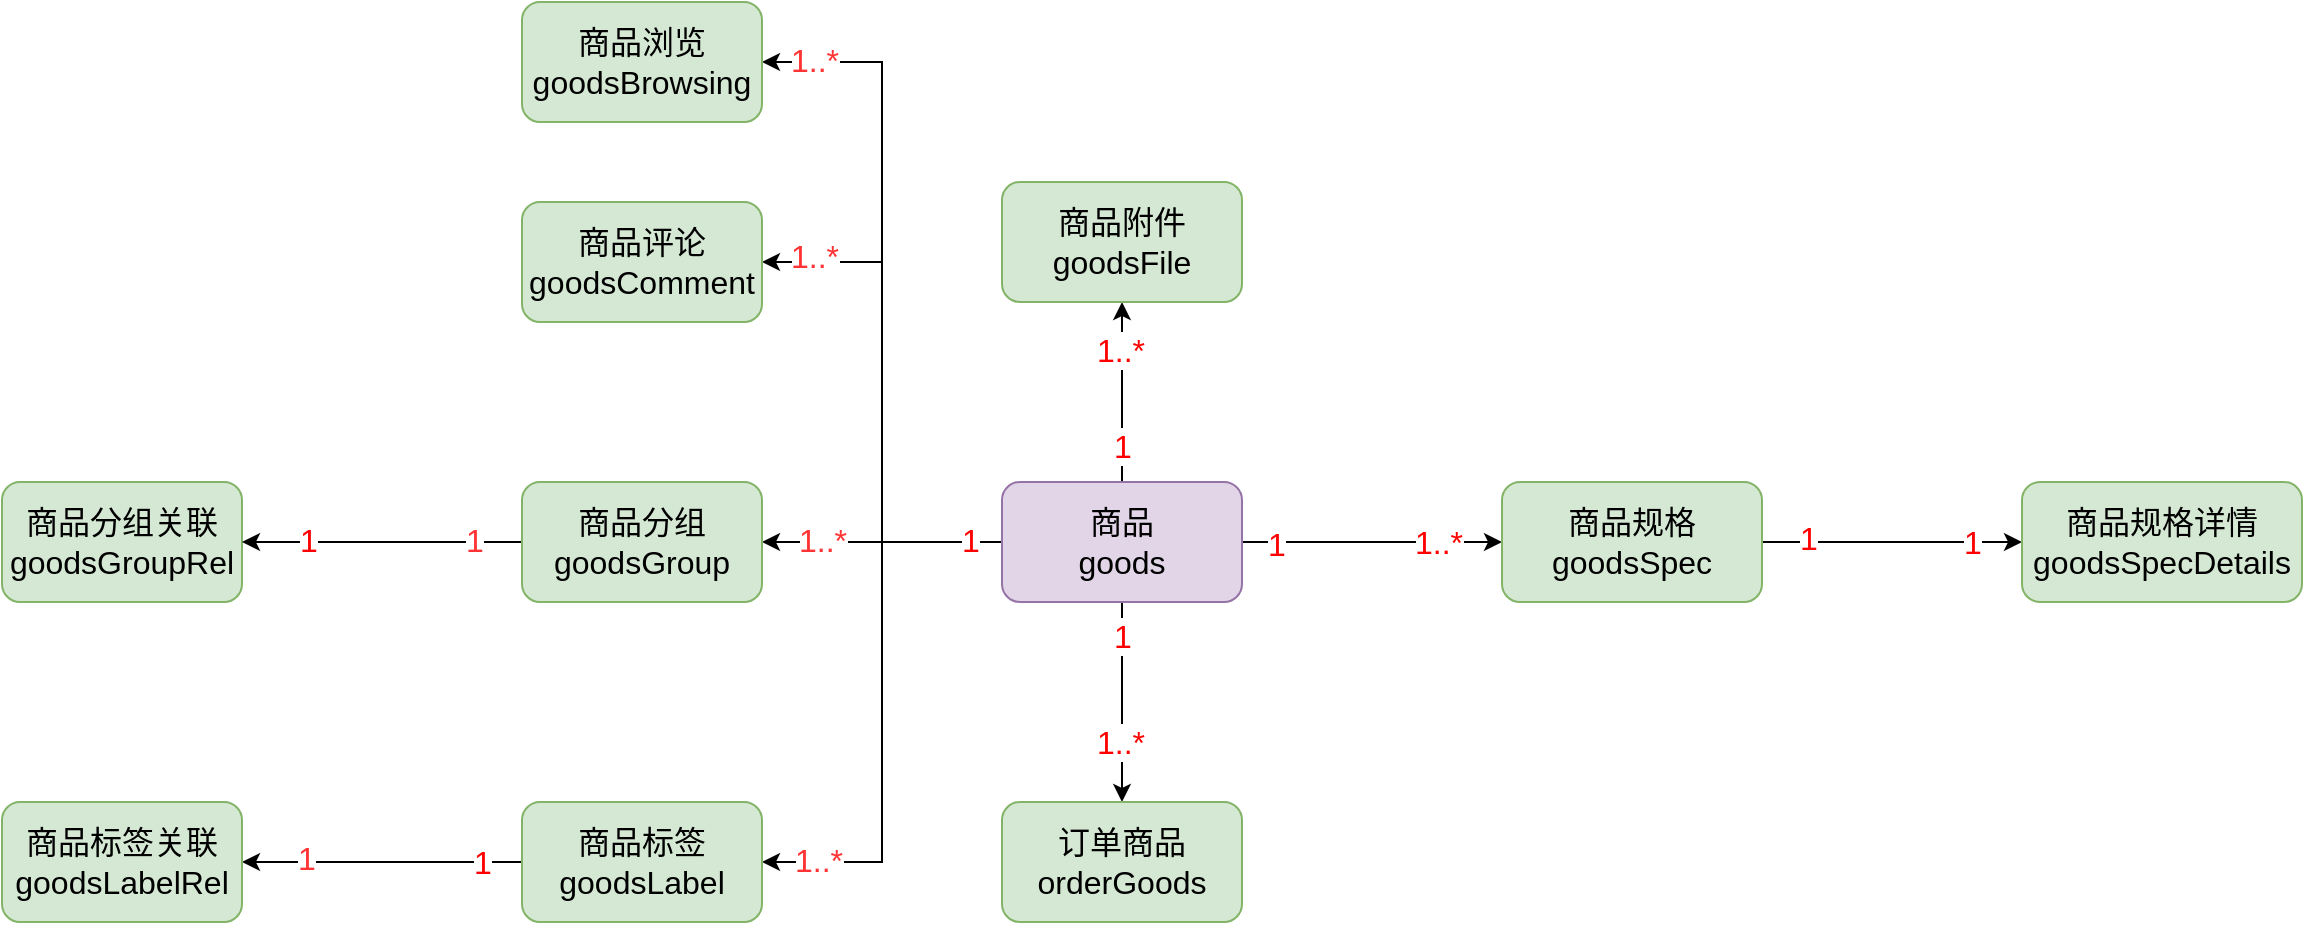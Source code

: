 <mxfile version="27.1.4">
  <diagram name="第 1 页" id="8FFiIWh8N2woqoUGbPHX">
    <mxGraphModel dx="2253" dy="751" grid="1" gridSize="10" guides="1" tooltips="1" connect="1" arrows="1" fold="1" page="1" pageScale="1" pageWidth="827" pageHeight="1169" math="0" shadow="0">
      <root>
        <mxCell id="0" />
        <mxCell id="1" parent="0" />
        <mxCell id="2DYy-ceUE8Ng5VwbSYPf-3" value="" style="edgeStyle=orthogonalEdgeStyle;rounded=0;orthogonalLoop=1;jettySize=auto;html=1;" parent="1" source="2DYy-ceUE8Ng5VwbSYPf-1" target="2DYy-ceUE8Ng5VwbSYPf-2" edge="1">
          <mxGeometry relative="1" as="geometry" />
        </mxCell>
        <mxCell id="2DYy-ceUE8Ng5VwbSYPf-26" value="1" style="edgeLabel;html=1;align=center;verticalAlign=middle;resizable=0;points=[];fontSize=16;fontColor=#FF0000;" parent="2DYy-ceUE8Ng5VwbSYPf-3" vertex="1" connectable="0">
          <mxGeometry x="-0.739" y="-1" relative="1" as="geometry">
            <mxPoint as="offset" />
          </mxGeometry>
        </mxCell>
        <mxCell id="2DYy-ceUE8Ng5VwbSYPf-27" value="1..*" style="edgeLabel;html=1;align=center;verticalAlign=middle;resizable=0;points=[];fontSize=16;fontColor=#FF0000;" parent="2DYy-ceUE8Ng5VwbSYPf-3" vertex="1" connectable="0">
          <mxGeometry x="0.508" relative="1" as="geometry">
            <mxPoint as="offset" />
          </mxGeometry>
        </mxCell>
        <mxCell id="2DYy-ceUE8Ng5VwbSYPf-8" value="" style="edgeStyle=orthogonalEdgeStyle;rounded=0;orthogonalLoop=1;jettySize=auto;html=1;" parent="1" source="2DYy-ceUE8Ng5VwbSYPf-1" target="2DYy-ceUE8Ng5VwbSYPf-7" edge="1">
          <mxGeometry relative="1" as="geometry" />
        </mxCell>
        <mxCell id="2DYy-ceUE8Ng5VwbSYPf-44" value="1" style="edgeLabel;html=1;align=center;verticalAlign=middle;resizable=0;points=[];fontSize=16;fontColor=#FF0000;" parent="2DYy-ceUE8Ng5VwbSYPf-8" vertex="1" connectable="0">
          <mxGeometry x="-0.6" relative="1" as="geometry">
            <mxPoint as="offset" />
          </mxGeometry>
        </mxCell>
        <mxCell id="2DYy-ceUE8Ng5VwbSYPf-45" value="1..*" style="edgeLabel;html=1;align=center;verticalAlign=middle;resizable=0;points=[];fontSize=16;fontColor=#FF0000;" parent="2DYy-ceUE8Ng5VwbSYPf-8" vertex="1" connectable="0">
          <mxGeometry x="0.622" y="1" relative="1" as="geometry">
            <mxPoint y="7" as="offset" />
          </mxGeometry>
        </mxCell>
        <mxCell id="2DYy-ceUE8Ng5VwbSYPf-9" value="" style="edgeStyle=orthogonalEdgeStyle;rounded=0;orthogonalLoop=1;jettySize=auto;html=1;" parent="1" source="2DYy-ceUE8Ng5VwbSYPf-1" target="2DYy-ceUE8Ng5VwbSYPf-6" edge="1">
          <mxGeometry relative="1" as="geometry" />
        </mxCell>
        <mxCell id="2DYy-ceUE8Ng5VwbSYPf-32" value="1" style="edgeLabel;html=1;align=center;verticalAlign=middle;resizable=0;points=[];fontSize=16;fontColor=#FF0000;" parent="2DYy-ceUE8Ng5VwbSYPf-9" vertex="1" connectable="0">
          <mxGeometry x="-0.66" relative="1" as="geometry">
            <mxPoint as="offset" />
          </mxGeometry>
        </mxCell>
        <mxCell id="2DYy-ceUE8Ng5VwbSYPf-33" value="1..*" style="edgeLabel;html=1;align=center;verticalAlign=middle;resizable=0;points=[];fontSize=16;fontColor=#FF0000;" parent="2DYy-ceUE8Ng5VwbSYPf-9" vertex="1" connectable="0">
          <mxGeometry x="0.4" y="-1" relative="1" as="geometry">
            <mxPoint as="offset" />
          </mxGeometry>
        </mxCell>
        <mxCell id="2DYy-ceUE8Ng5VwbSYPf-14" style="edgeStyle=orthogonalEdgeStyle;rounded=0;orthogonalLoop=1;jettySize=auto;html=1;exitX=0;exitY=0.5;exitDx=0;exitDy=0;entryX=1;entryY=0.5;entryDx=0;entryDy=0;" parent="1" source="2DYy-ceUE8Ng5VwbSYPf-1" target="2DYy-ceUE8Ng5VwbSYPf-11" edge="1">
          <mxGeometry relative="1" as="geometry" />
        </mxCell>
        <mxCell id="2DYy-ceUE8Ng5VwbSYPf-36" value="1..*" style="edgeLabel;html=1;align=center;verticalAlign=middle;resizable=0;points=[];fontSize=16;fontColor=#FF3333;" parent="2DYy-ceUE8Ng5VwbSYPf-14" vertex="1" connectable="0">
          <mxGeometry x="0.8" y="-3" relative="1" as="geometry">
            <mxPoint as="offset" />
          </mxGeometry>
        </mxCell>
        <mxCell id="2DYy-ceUE8Ng5VwbSYPf-17" style="edgeStyle=orthogonalEdgeStyle;rounded=0;orthogonalLoop=1;jettySize=auto;html=1;exitX=0;exitY=0.5;exitDx=0;exitDy=0;entryX=1;entryY=0.5;entryDx=0;entryDy=0;" parent="1" source="2DYy-ceUE8Ng5VwbSYPf-1" target="2DYy-ceUE8Ng5VwbSYPf-10" edge="1">
          <mxGeometry relative="1" as="geometry" />
        </mxCell>
        <mxCell id="2DYy-ceUE8Ng5VwbSYPf-35" value="1..*" style="edgeLabel;html=1;align=center;verticalAlign=middle;resizable=0;points=[];fontSize=16;fontColor=#FF3333;" parent="2DYy-ceUE8Ng5VwbSYPf-17" vertex="1" connectable="0">
          <mxGeometry x="0.856" y="-1" relative="1" as="geometry">
            <mxPoint as="offset" />
          </mxGeometry>
        </mxCell>
        <mxCell id="2DYy-ceUE8Ng5VwbSYPf-20" style="edgeStyle=orthogonalEdgeStyle;rounded=0;orthogonalLoop=1;jettySize=auto;html=1;exitX=0;exitY=0.5;exitDx=0;exitDy=0;entryX=1;entryY=0.5;entryDx=0;entryDy=0;" parent="1" source="2DYy-ceUE8Ng5VwbSYPf-1" target="2DYy-ceUE8Ng5VwbSYPf-13" edge="1">
          <mxGeometry relative="1" as="geometry" />
        </mxCell>
        <mxCell id="2DYy-ceUE8Ng5VwbSYPf-37" value="1..*" style="edgeLabel;html=1;align=center;verticalAlign=middle;resizable=0;points=[];fontSize=16;fontColor=#FF3333;" parent="2DYy-ceUE8Ng5VwbSYPf-20" vertex="1" connectable="0">
          <mxGeometry x="0.5" y="-1" relative="1" as="geometry">
            <mxPoint as="offset" />
          </mxGeometry>
        </mxCell>
        <mxCell id="2DYy-ceUE8Ng5VwbSYPf-22" style="edgeStyle=orthogonalEdgeStyle;rounded=0;orthogonalLoop=1;jettySize=auto;html=1;exitX=0;exitY=0.5;exitDx=0;exitDy=0;entryX=1;entryY=0.5;entryDx=0;entryDy=0;" parent="1" source="2DYy-ceUE8Ng5VwbSYPf-1" target="2DYy-ceUE8Ng5VwbSYPf-18" edge="1">
          <mxGeometry relative="1" as="geometry" />
        </mxCell>
        <mxCell id="2DYy-ceUE8Ng5VwbSYPf-34" value="1" style="edgeLabel;html=1;align=center;verticalAlign=middle;resizable=0;points=[];fontSize=16;fontColor=#FF0000;" parent="2DYy-ceUE8Ng5VwbSYPf-22" vertex="1" connectable="0">
          <mxGeometry x="-0.886" y="-1" relative="1" as="geometry">
            <mxPoint as="offset" />
          </mxGeometry>
        </mxCell>
        <mxCell id="2DYy-ceUE8Ng5VwbSYPf-38" value="1..*" style="edgeLabel;html=1;align=center;verticalAlign=middle;resizable=0;points=[];fontSize=16;fontColor=#FF3333;" parent="2DYy-ceUE8Ng5VwbSYPf-22" vertex="1" connectable="0">
          <mxGeometry x="0.8" y="2" relative="1" as="geometry">
            <mxPoint y="-3" as="offset" />
          </mxGeometry>
        </mxCell>
        <mxCell id="2DYy-ceUE8Ng5VwbSYPf-1" value="&lt;div&gt;&lt;span style=&quot;font-size: 16px;&quot;&gt;商品&lt;/span&gt;&lt;/div&gt;&lt;font style=&quot;font-size: 16px;&quot;&gt;goods&lt;/font&gt;" style="rounded=1;whiteSpace=wrap;html=1;fillColor=#e1d5e7;strokeColor=#9673a6;" parent="1" vertex="1">
          <mxGeometry x="260" y="300" width="120" height="60" as="geometry" />
        </mxCell>
        <mxCell id="2DYy-ceUE8Ng5VwbSYPf-29" style="edgeStyle=orthogonalEdgeStyle;rounded=0;orthogonalLoop=1;jettySize=auto;html=1;exitX=1;exitY=0.5;exitDx=0;exitDy=0;entryX=0;entryY=0.5;entryDx=0;entryDy=0;" parent="1" source="2DYy-ceUE8Ng5VwbSYPf-2" target="2DYy-ceUE8Ng5VwbSYPf-4" edge="1">
          <mxGeometry relative="1" as="geometry" />
        </mxCell>
        <mxCell id="2DYy-ceUE8Ng5VwbSYPf-30" value="1" style="edgeLabel;html=1;align=center;verticalAlign=middle;resizable=0;points=[];fontSize=16;fontColor=#FF0000;" parent="2DYy-ceUE8Ng5VwbSYPf-29" vertex="1" connectable="0">
          <mxGeometry x="-0.646" y="2" relative="1" as="geometry">
            <mxPoint as="offset" />
          </mxGeometry>
        </mxCell>
        <mxCell id="2DYy-ceUE8Ng5VwbSYPf-31" value="1" style="edgeLabel;html=1;align=center;verticalAlign=middle;resizable=0;points=[];fontSize=16;fontColor=#FF0000;" parent="2DYy-ceUE8Ng5VwbSYPf-29" vertex="1" connectable="0">
          <mxGeometry x="0.615" y="-2" relative="1" as="geometry">
            <mxPoint y="-2" as="offset" />
          </mxGeometry>
        </mxCell>
        <mxCell id="2DYy-ceUE8Ng5VwbSYPf-2" value="&lt;div&gt;&lt;span style=&quot;font-size: 16px;&quot;&gt;商品规格&lt;/span&gt;&lt;/div&gt;&lt;font style=&quot;font-size: 16px;&quot;&gt;goodsSpec&lt;/font&gt;" style="rounded=1;whiteSpace=wrap;html=1;fillColor=#d5e8d4;strokeColor=#82b366;" parent="1" vertex="1">
          <mxGeometry x="510" y="300" width="130" height="60" as="geometry" />
        </mxCell>
        <mxCell id="2DYy-ceUE8Ng5VwbSYPf-4" value="&lt;div&gt;&lt;span style=&quot;font-size: 16px;&quot;&gt;商品规格详情&lt;/span&gt;&lt;/div&gt;&lt;font style=&quot;font-size: 16px;&quot;&gt;goodsSpecDetails&lt;/font&gt;" style="rounded=1;whiteSpace=wrap;html=1;fillColor=#d5e8d4;strokeColor=#82b366;" parent="1" vertex="1">
          <mxGeometry x="770" y="300" width="140" height="60" as="geometry" />
        </mxCell>
        <mxCell id="2DYy-ceUE8Ng5VwbSYPf-6" value="&lt;div&gt;&lt;span style=&quot;font-size: 16px;&quot;&gt;订单商品&lt;/span&gt;&lt;/div&gt;&lt;font style=&quot;font-size: 16px;&quot;&gt;orderGoods&lt;/font&gt;" style="rounded=1;whiteSpace=wrap;html=1;fillColor=#d5e8d4;strokeColor=#82b366;" parent="1" vertex="1">
          <mxGeometry x="260" y="460" width="120" height="60" as="geometry" />
        </mxCell>
        <mxCell id="2DYy-ceUE8Ng5VwbSYPf-7" value="&lt;div&gt;&lt;span style=&quot;font-size: 16px;&quot;&gt;商品附件&lt;/span&gt;&lt;/div&gt;&lt;font style=&quot;font-size: 16px;&quot;&gt;goodsFile&lt;/font&gt;" style="rounded=1;whiteSpace=wrap;html=1;fillColor=#d5e8d4;strokeColor=#82b366;" parent="1" vertex="1">
          <mxGeometry x="260" y="150" width="120" height="60" as="geometry" />
        </mxCell>
        <mxCell id="2DYy-ceUE8Ng5VwbSYPf-10" value="&lt;div&gt;&lt;span style=&quot;font-size: 16px;&quot;&gt;商品浏览&lt;/span&gt;&lt;/div&gt;&lt;font style=&quot;font-size: 16px;&quot;&gt;goodsBrowsing&lt;/font&gt;&lt;span style=&quot;color: rgba(0, 0, 0, 0); font-family: monospace; font-size: 0px; text-align: start; text-wrap: nowrap;&quot;&gt;%3CmxGraphModel%3E%3Croot%3E%3CmxCell%20id%3D%220%22%2F%3E%3CmxCell%20id%3D%221%22%20parent%3D%220%22%2F%3E%3CmxCell%20id%3D%222%22%20value%3D%22%26lt%3Bdiv%26gt%3B%26lt%3Bspan%20style%3D%26quot%3Bfont-size%3A%2016px%3B%26quot%3B%26gt%3B%E5%95%86%E5%93%81%26lt%3B%2Fspan%26gt%3B%26lt%3B%2Fdiv%26gt%3B%26lt%3Bfont%20style%3D%26quot%3Bfont-size%3A%2016px%3B%26quot%3B%26gt%3Bgoods%26lt%3B%2Ffont%26gt%3B%22%20style%3D%22rounded%3D1%3BwhiteSpace%3Dwrap%3Bhtml%3D1%3BfillColor%3D%23d5e8d4%3BstrokeColor%3D%2382b366%3B%22%20vertex%3D%221%22%20parent%3D%221%22%3E%3CmxGeometry%20x%3D%22260%22%20y%3D%22300%22%20width%3D%22120%22%20height%3D%2260%22%20as%3D%22geometry%22%2F%3E%3C%2FmxCell%3E%3C%2Froot%3E%3C%2FmxGraphModel%3E&lt;/span&gt;" style="rounded=1;whiteSpace=wrap;html=1;fillColor=#d5e8d4;strokeColor=#82b366;" parent="1" vertex="1">
          <mxGeometry x="20" y="60" width="120" height="60" as="geometry" />
        </mxCell>
        <mxCell id="2DYy-ceUE8Ng5VwbSYPf-11" value="&lt;div&gt;&lt;span style=&quot;font-size: 16px;&quot;&gt;商品评论&lt;/span&gt;&lt;/div&gt;&lt;font style=&quot;font-size: 16px;&quot;&gt;goodsComment&lt;/font&gt;&lt;span style=&quot;color: rgba(0, 0, 0, 0); font-family: monospace; font-size: 0px; text-align: start; text-wrap: nowrap;&quot;&gt;%3CmxGraphModel%3E%3Croot%3E%3CmxCell%20id%3D%220%22%2F%3E%3CmxCell%20id%3D%221%22%20parent%3D%220%22%2F%3E%3CmxCell%20id%3D%222%22%20value%3D%22%26lt%3Bdiv%26gt%3B%26lt%3Bspan%20style%3D%26quot%3Bfont-size%3A%2016px%3B%26quot%3B%26gt%3B%E5%95%86%E5%93%81%26lt%3B%2Fspan%26gt%3B%26lt%3B%2Fdiv%26gt%3B%26lt%3Bfont%20style%3D%26quot%3Bfont-size%3A%2016px%3B%26quot%3B%26gt%3Bgoods%26lt%3B%2Ffont%26gt%3B%22%20style%3D%22rounded%3D1%3BwhiteSpace%3Dwrap%3Bhtml%3D1%3BfillColor%3D%23d5e8d4%3BstrokeColor%3D%2382b366%3B%22%20vertex%3D%221%22%20parent%3D%221%22%3E%3CmxGeometry%20x%3D%22260%22%20y%3D%22300%22%20width%3D%22120%22%20height%3D%2260%22%20as%3D%22geometry%22%2F%3E%3C%2FmxCell%3E%3C%2Froot%3E%3C%2FmxGraphModel%3E&lt;/span&gt;" style="rounded=1;whiteSpace=wrap;html=1;fillColor=#d5e8d4;strokeColor=#82b366;" parent="1" vertex="1">
          <mxGeometry x="20" y="160" width="120" height="60" as="geometry" />
        </mxCell>
        <mxCell id="2DYy-ceUE8Ng5VwbSYPf-12" value="&lt;div&gt;&lt;span style=&quot;font-size: 16px;&quot;&gt;商品分组关联&lt;/span&gt;&lt;br&gt;&lt;/div&gt;&lt;font style=&quot;font-size: 16px;&quot;&gt;goodsGroupRel&lt;/font&gt;&lt;span style=&quot;color: rgba(0, 0, 0, 0); font-family: monospace; font-size: 0px; text-align: start; text-wrap: nowrap;&quot;&gt;%3CmxGraphModel%3E%3Croot%3E%3CmxCell%20id%3D%220%22%2F%3E%3CmxCell%20id%3D%221%22%20parent%3D%220%22%2F%3E%3CmxCell%20id%3D%222%22%20value%3D%22%26lt%3Bdiv%26gt%3B%26lt%3Bspan%20style%3D%26quot%3Bfont-size%3A%2016px%3B%26quot%3B%26gt%3B%E5%95%86%E5%93%81%26lt%3B%2Fspan%26gt%3B%26lt%3B%2Fdiv%26gt%3B%26lt%3Bfont%20style%3D%26quot%3Bfont-size%3A%2016px%3B%26quot%3B%26gt%3Bgoods%26lt%3B%2Ffont%26gt%3B%22%20style%3D%22rounded%3D1%3BwhiteSpace%3Dwrap%3Bhtml%3D1%3BfillColor%3D%23d5e8d4%3BstrokeColor%3D%2382b366%3B%22%20vertex%3D%221%22%20parent%3D%221%22%3E%3CmxGeometry%20x%3D%22260%22%20y%3D%22300%22%20width%3D%22120%22%20height%3D%2260%22%20as%3D%22geometry%22%2F%3E%3C%2FmxCell%3E%3C%2Froot%3E%3C%2FmxGraphModel%3E&lt;/span&gt;" style="rounded=1;whiteSpace=wrap;html=1;fillColor=#d5e8d4;strokeColor=#82b366;" parent="1" vertex="1">
          <mxGeometry x="-240" y="300" width="120" height="60" as="geometry" />
        </mxCell>
        <mxCell id="2DYy-ceUE8Ng5VwbSYPf-21" value="" style="edgeStyle=orthogonalEdgeStyle;rounded=0;orthogonalLoop=1;jettySize=auto;html=1;" parent="1" source="2DYy-ceUE8Ng5VwbSYPf-13" target="2DYy-ceUE8Ng5VwbSYPf-12" edge="1">
          <mxGeometry relative="1" as="geometry" />
        </mxCell>
        <mxCell id="2DYy-ceUE8Ng5VwbSYPf-42" value="1" style="edgeLabel;html=1;align=center;verticalAlign=middle;resizable=0;points=[];fontSize=16;fontColor=#FF3333;" parent="2DYy-ceUE8Ng5VwbSYPf-21" vertex="1" connectable="0">
          <mxGeometry x="-0.657" y="1" relative="1" as="geometry">
            <mxPoint y="-2" as="offset" />
          </mxGeometry>
        </mxCell>
        <mxCell id="2DYy-ceUE8Ng5VwbSYPf-43" value="1" style="edgeLabel;html=1;align=center;verticalAlign=middle;resizable=0;points=[];fontSize=16;fontColor=#FF0000;" parent="2DYy-ceUE8Ng5VwbSYPf-21" vertex="1" connectable="0">
          <mxGeometry x="0.529" y="-3" relative="1" as="geometry">
            <mxPoint y="2" as="offset" />
          </mxGeometry>
        </mxCell>
        <mxCell id="2DYy-ceUE8Ng5VwbSYPf-13" value="&lt;div&gt;&lt;span style=&quot;font-size: 16px;&quot;&gt;商品分组&lt;/span&gt;&lt;br&gt;&lt;/div&gt;&lt;font style=&quot;font-size: 16px;&quot;&gt;goodsGroup&lt;/font&gt;&lt;span style=&quot;color: rgba(0, 0, 0, 0); font-family: monospace; font-size: 0px; text-align: start; text-wrap: nowrap;&quot;&gt;%3CmxGraphModel%3E%3Croot%3E%3CmxCell%20id%3D%220%22%2F%3E%3CmxCell%20id%3D%221%22%20parent%3D%220%22%2F%3E%3CmxCell%20id%3D%222%22%20value%3D%22%26lt%3Bdiv%26gt%3B%26lt%3Bspan%20style%3D%26quot%3Bfont-size%3A%2016px%3B%26quot%3B%26gt%3B%E5%95%86%E5%93%81%26lt%3B%2Fspan%26gt%3B%26lt%3B%2Fdiv%26gt%3B%26lt%3Bfont%20style%3D%26quot%3Bfont-size%3A%2016px%3B%26quot%3B%26gt%3Bgoods%26lt%3B%2Ffont%26gt%3B%22%20style%3D%22rounded%3D1%3BwhiteSpace%3Dwrap%3Bhtml%3D1%3BfillColor%3D%23d5e8d4%3BstrokeColor%3D%2382b366%3B%22%20vertex%3D%221%22%20parent%3D%221%22%3E%3CmxGeometry%20x%3D%22260%22%20y%3D%22300%22%20width%3D%22120%22%20height%3D%2260%22%20as%3D%22geometry%22%2F%3E%3C%2FmxCell%3E%3C%2Froot%3E%3C%2FmxGraphModel%3E&lt;/span&gt;" style="rounded=1;whiteSpace=wrap;html=1;fillColor=#d5e8d4;strokeColor=#82b366;" parent="1" vertex="1">
          <mxGeometry x="20" y="300" width="120" height="60" as="geometry" />
        </mxCell>
        <mxCell id="2DYy-ceUE8Ng5VwbSYPf-25" style="edgeStyle=orthogonalEdgeStyle;rounded=0;orthogonalLoop=1;jettySize=auto;html=1;exitX=0;exitY=0.5;exitDx=0;exitDy=0;entryX=1;entryY=0.5;entryDx=0;entryDy=0;" parent="1" source="2DYy-ceUE8Ng5VwbSYPf-18" target="2DYy-ceUE8Ng5VwbSYPf-19" edge="1">
          <mxGeometry relative="1" as="geometry" />
        </mxCell>
        <mxCell id="2DYy-ceUE8Ng5VwbSYPf-39" value="1" style="edgeLabel;html=1;align=center;verticalAlign=middle;resizable=0;points=[];fontSize=16;fontColor=#FF0000;" parent="2DYy-ceUE8Ng5VwbSYPf-25" vertex="1" connectable="0">
          <mxGeometry x="-0.757" y="1" relative="1" as="geometry">
            <mxPoint x="-3" y="-1" as="offset" />
          </mxGeometry>
        </mxCell>
        <mxCell id="2DYy-ceUE8Ng5VwbSYPf-40" value="1" style="edgeLabel;html=1;align=center;verticalAlign=middle;resizable=0;points=[];fontSize=16;fontColor=#FF3333;" parent="2DYy-ceUE8Ng5VwbSYPf-25" vertex="1" connectable="0">
          <mxGeometry x="0.543" y="-4" relative="1" as="geometry">
            <mxPoint y="2" as="offset" />
          </mxGeometry>
        </mxCell>
        <mxCell id="2DYy-ceUE8Ng5VwbSYPf-18" value="&lt;div&gt;&lt;span style=&quot;font-size: 16px;&quot;&gt;商品标签&lt;/span&gt;&lt;br&gt;&lt;/div&gt;&lt;font style=&quot;font-size: 16px;&quot;&gt;goodsLabel&lt;/font&gt;&lt;span style=&quot;color: rgba(0, 0, 0, 0); font-family: monospace; font-size: 0px; text-align: start; text-wrap: nowrap;&quot;&gt;%3CmxGraphModel%3E%3Croot%3E%3CmxCell%20id%3D%220%22%2F%3E%3CmxCell%20id%3D%221%22%20parent%3D%220%22%2F%3E%3CmxCell%20id%3D%222%22%20value%3D%22%26lt%3Bdiv%26gt%3B%26lt%3Bspan%20style%3D%26quot%3Bfont-size%3A%2016px%3B%26quot%3B%26gt%3B%E5%95%86%E5%93%81%26lt%3B%2Fspan%26gt%3B%26lt%3B%2Fdiv%26gt%3B%26lt%3Bfont%20style%3D%26quot%3Bfont-size%3A%2016px%3B%26quot%3B%26gt%3Bgoods%26lt%3B%2Ffont%26gt%3B%22%20style%3D%22rounded%3D1%3BwhiteSpace%3Dwrap%3Bhtml%3D1%3BfillColor%3D%23d5e8d4%3BstrokeColor%3D%2382b366%3B%22%20vertex%3D%221%22%20parent%3D%221%22%3E%3CmxGeometry%20x%3D%22260%22%20y%3D%22300%22%20width%3D%22120%22%20height%3D%2260%22%20as%3D%22geometry%22%2F%3E%3C%2FmxCell%3E%3C%2Froot%3E%3C%2FmxGraphModel%3E&lt;/span&gt;" style="rounded=1;whiteSpace=wrap;html=1;fillColor=#d5e8d4;strokeColor=#82b366;" parent="1" vertex="1">
          <mxGeometry x="20" y="460" width="120" height="60" as="geometry" />
        </mxCell>
        <mxCell id="2DYy-ceUE8Ng5VwbSYPf-19" value="&lt;div&gt;&lt;span style=&quot;font-size: 16px;&quot;&gt;商品标签关联&lt;/span&gt;&lt;br&gt;&lt;/div&gt;&lt;font style=&quot;font-size: 16px;&quot;&gt;goodsLabelRel&lt;/font&gt;&lt;span style=&quot;color: light-dark(rgba(0, 0, 0, 0), rgb(237, 237, 237)); font-family: monospace; font-size: 0px; text-align: start; text-wrap: nowrap; background-color: transparent;&quot;&gt;%3CmxGraphModel%3E%3Croot%3E%3CmxCell%20id%3D%220%22%2F%3E%3CmxCell%20id%3D%221%22%20parent%3D%220%22%2F%3E%3CmxCell%20id%3D%222%22%20value%3D%22%26lt%3Bdiv%26gt%3B%26lt%3Bspan%20style%3D%26quot%3Bfont-size%3A%2016px%3B%26quot%3B%26gt%3B%E5%95%86%E5%93%81%26lt%3B%2Fspan%26gt%3B%26lt%3B%2Fdiv%26gt%3B%26lt%3Bfont%20style%3D%26quot%3Bfont-size%3A%2016px%3B%26quot%3B%26gt%3Bgoods%26lt%3B%2Ffont%26gt%3B%22%20style%3D%22rounded%3D1%3BwhiteSpace%3Dwrap%3Bhtml%3D1%3BfillColor%3D%23d5e8d4%3BstrokeColor%3D%2382b366%3B%22%20vertex%3D%221%22%20parent%3D%221%22%3E%3CmxGeometry%20x%3D%22260%22%20y%3D%22300%22%20width%3D%22120%22%20height%3D%2260%22%20as%3D%22geometry%22%2F%3E%3C%2FmxCell%3E%3C%2Froot%3E%3C%2FmxGraphModel%3E&lt;/span&gt;" style="rounded=1;whiteSpace=wrap;html=1;fillColor=#d5e8d4;strokeColor=#82b366;" parent="1" vertex="1">
          <mxGeometry x="-240" y="460" width="120" height="60" as="geometry" />
        </mxCell>
      </root>
    </mxGraphModel>
  </diagram>
</mxfile>
